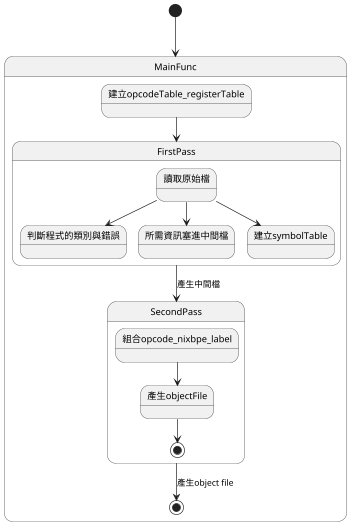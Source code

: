 @startuml
scale 350 width
[*] --> MainFunc

state MainFunc{
  建立opcodeTable_registerTable -->FirstPass
  FirstPass --> SecondPass : 產生中間檔
  SecondPass --> [*] : 產生object file
  state FirstPass {
    
    讀取原始檔 --> 判斷程式的類別與錯誤
    讀取原始檔 --> 所需資訊塞進中間檔
    讀取原始檔 --> 建立symbolTable
    }
    state SecondPass{
        組合opcode_nixbpe_label --> 產生objectFile
        產生objectFile --> [*]
    }

}




@enduml